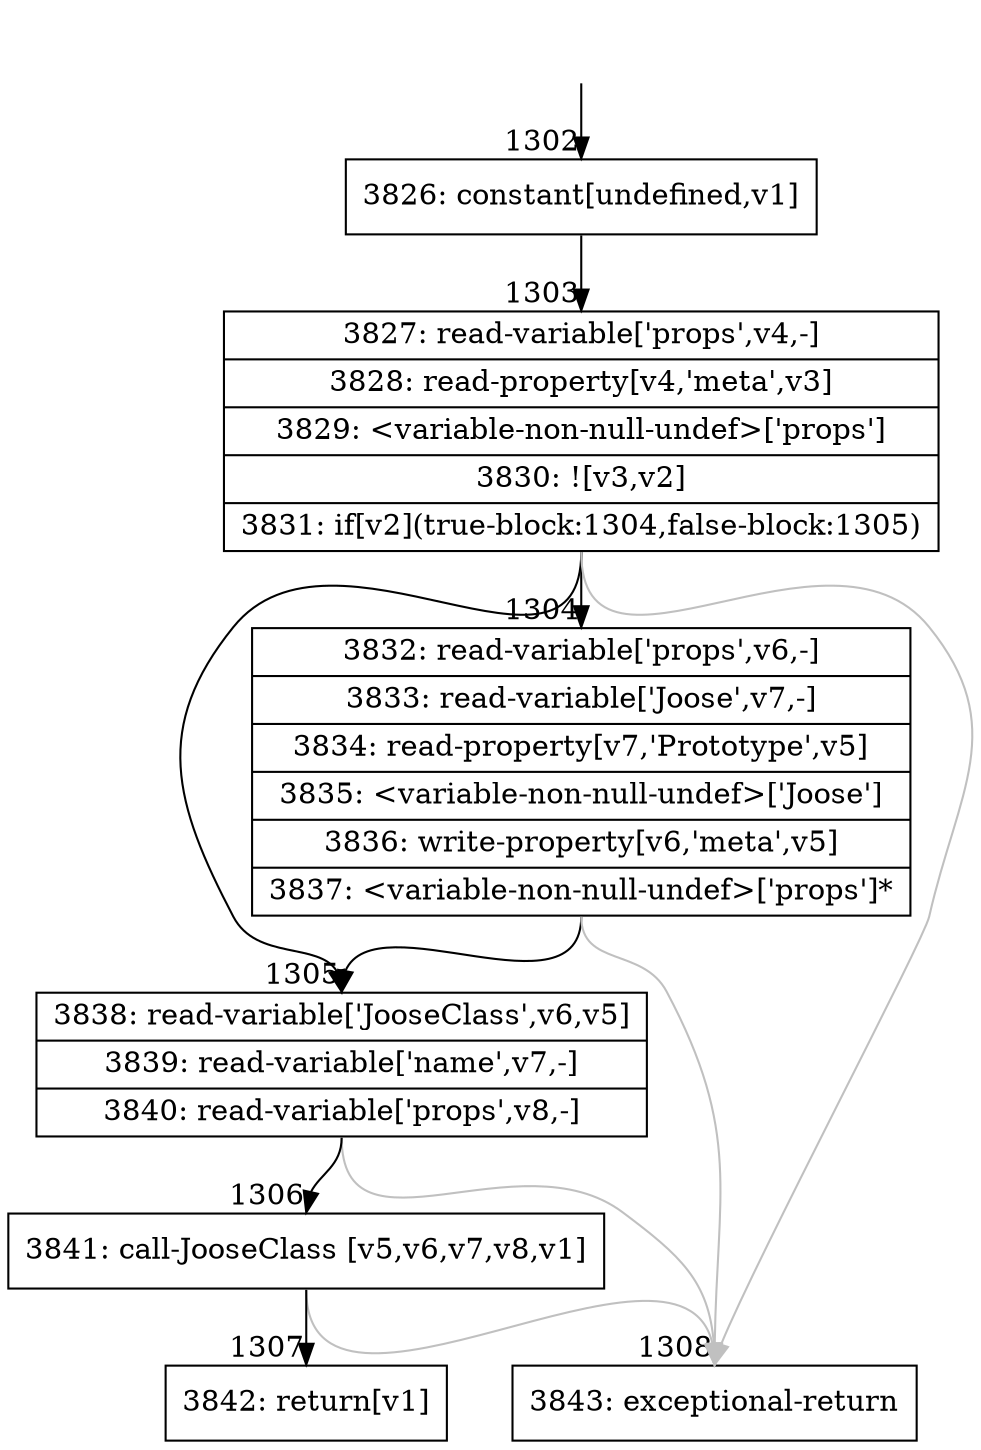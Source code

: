 digraph {
rankdir="TD"
BB_entry161[shape=none,label=""];
BB_entry161 -> BB1302 [tailport=s, headport=n, headlabel="    1302"]
BB1302 [shape=record label="{3826: constant[undefined,v1]}" ] 
BB1302 -> BB1303 [tailport=s, headport=n, headlabel="      1303"]
BB1303 [shape=record label="{3827: read-variable['props',v4,-]|3828: read-property[v4,'meta',v3]|3829: \<variable-non-null-undef\>['props']|3830: ![v3,v2]|3831: if[v2](true-block:1304,false-block:1305)}" ] 
BB1303 -> BB1304 [tailport=s, headport=n, headlabel="      1304"]
BB1303 -> BB1305 [tailport=s, headport=n, headlabel="      1305"]
BB1303 -> BB1308 [tailport=s, headport=n, color=gray, headlabel="      1308"]
BB1304 [shape=record label="{3832: read-variable['props',v6,-]|3833: read-variable['Joose',v7,-]|3834: read-property[v7,'Prototype',v5]|3835: \<variable-non-null-undef\>['Joose']|3836: write-property[v6,'meta',v5]|3837: \<variable-non-null-undef\>['props']*}" ] 
BB1304 -> BB1305 [tailport=s, headport=n]
BB1304 -> BB1308 [tailport=s, headport=n, color=gray]
BB1305 [shape=record label="{3838: read-variable['JooseClass',v6,v5]|3839: read-variable['name',v7,-]|3840: read-variable['props',v8,-]}" ] 
BB1305 -> BB1306 [tailport=s, headport=n, headlabel="      1306"]
BB1305 -> BB1308 [tailport=s, headport=n, color=gray]
BB1306 [shape=record label="{3841: call-JooseClass [v5,v6,v7,v8,v1]}" ] 
BB1306 -> BB1307 [tailport=s, headport=n, headlabel="      1307"]
BB1306 -> BB1308 [tailport=s, headport=n, color=gray]
BB1307 [shape=record label="{3842: return[v1]}" ] 
BB1308 [shape=record label="{3843: exceptional-return}" ] 
//#$~ 1506
}
